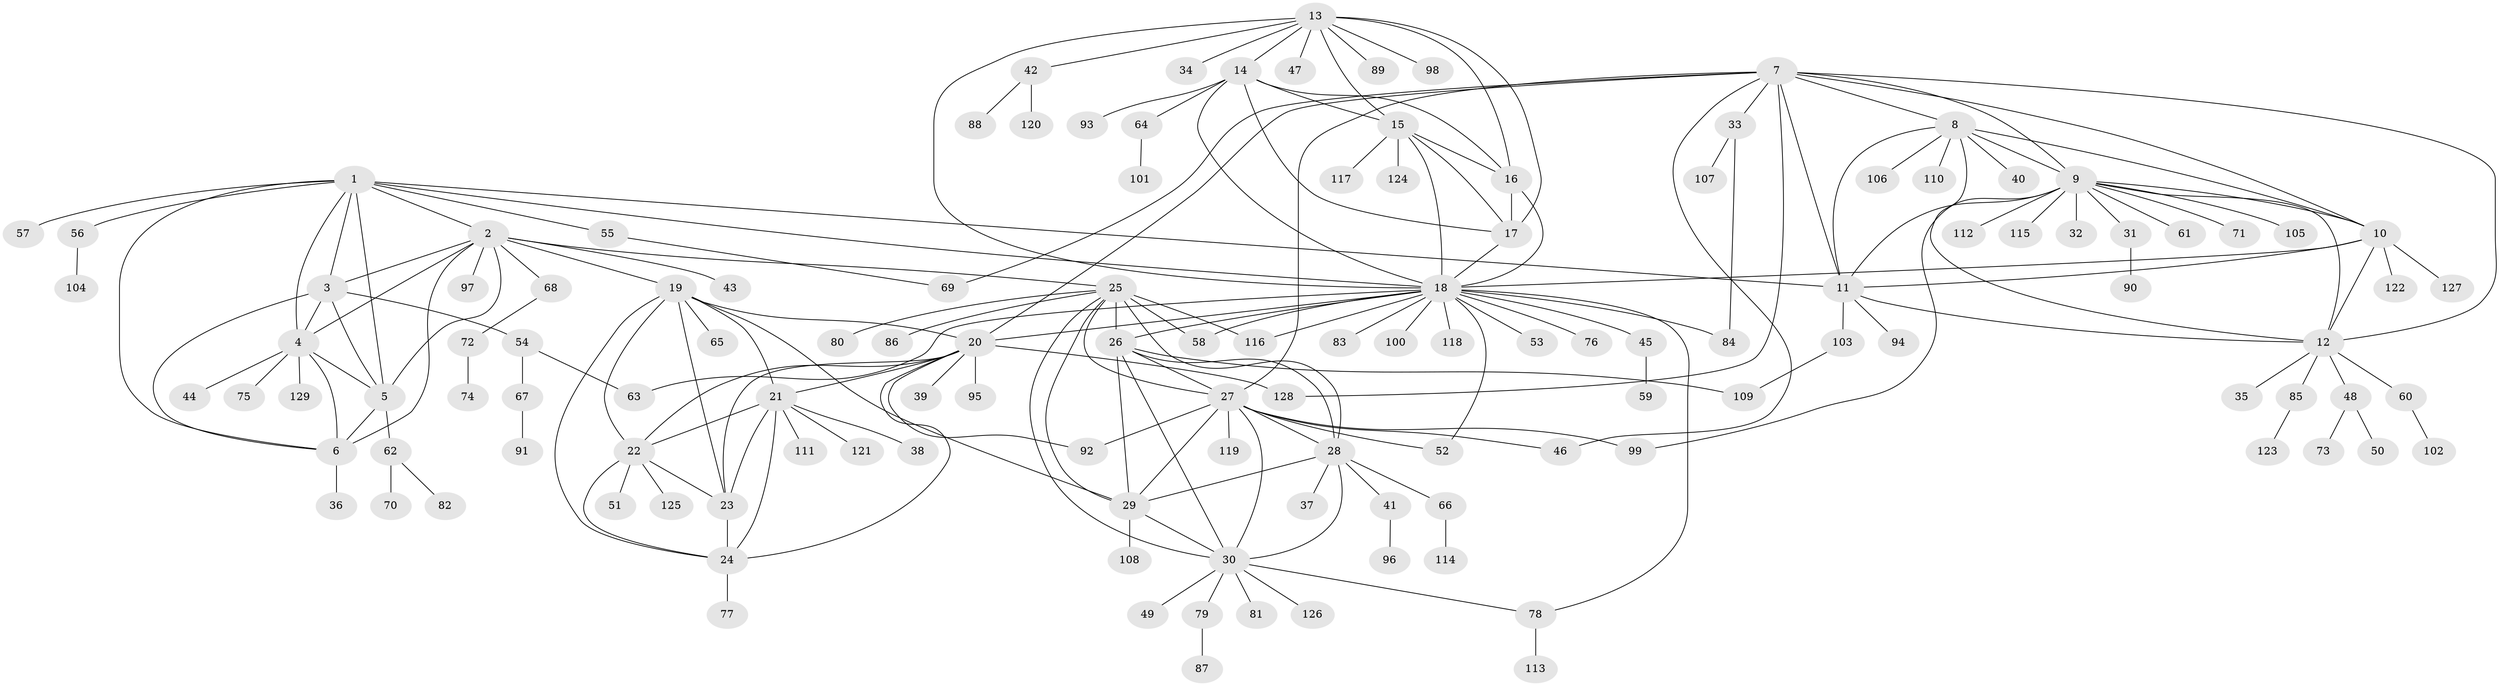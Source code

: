 // Generated by graph-tools (version 1.1) at 2025/37/03/09/25 02:37:20]
// undirected, 129 vertices, 196 edges
graph export_dot {
graph [start="1"]
  node [color=gray90,style=filled];
  1;
  2;
  3;
  4;
  5;
  6;
  7;
  8;
  9;
  10;
  11;
  12;
  13;
  14;
  15;
  16;
  17;
  18;
  19;
  20;
  21;
  22;
  23;
  24;
  25;
  26;
  27;
  28;
  29;
  30;
  31;
  32;
  33;
  34;
  35;
  36;
  37;
  38;
  39;
  40;
  41;
  42;
  43;
  44;
  45;
  46;
  47;
  48;
  49;
  50;
  51;
  52;
  53;
  54;
  55;
  56;
  57;
  58;
  59;
  60;
  61;
  62;
  63;
  64;
  65;
  66;
  67;
  68;
  69;
  70;
  71;
  72;
  73;
  74;
  75;
  76;
  77;
  78;
  79;
  80;
  81;
  82;
  83;
  84;
  85;
  86;
  87;
  88;
  89;
  90;
  91;
  92;
  93;
  94;
  95;
  96;
  97;
  98;
  99;
  100;
  101;
  102;
  103;
  104;
  105;
  106;
  107;
  108;
  109;
  110;
  111;
  112;
  113;
  114;
  115;
  116;
  117;
  118;
  119;
  120;
  121;
  122;
  123;
  124;
  125;
  126;
  127;
  128;
  129;
  1 -- 2;
  1 -- 3;
  1 -- 4;
  1 -- 5;
  1 -- 6;
  1 -- 11;
  1 -- 18;
  1 -- 55;
  1 -- 56;
  1 -- 57;
  2 -- 3;
  2 -- 4;
  2 -- 5;
  2 -- 6;
  2 -- 19;
  2 -- 25;
  2 -- 43;
  2 -- 68;
  2 -- 97;
  3 -- 4;
  3 -- 5;
  3 -- 6;
  3 -- 54;
  4 -- 5;
  4 -- 6;
  4 -- 44;
  4 -- 75;
  4 -- 129;
  5 -- 6;
  5 -- 62;
  6 -- 36;
  7 -- 8;
  7 -- 9;
  7 -- 10;
  7 -- 11;
  7 -- 12;
  7 -- 20;
  7 -- 27;
  7 -- 33;
  7 -- 46;
  7 -- 69;
  7 -- 128;
  8 -- 9;
  8 -- 10;
  8 -- 11;
  8 -- 12;
  8 -- 40;
  8 -- 106;
  8 -- 110;
  9 -- 10;
  9 -- 11;
  9 -- 12;
  9 -- 31;
  9 -- 32;
  9 -- 61;
  9 -- 71;
  9 -- 99;
  9 -- 105;
  9 -- 112;
  9 -- 115;
  10 -- 11;
  10 -- 12;
  10 -- 18;
  10 -- 122;
  10 -- 127;
  11 -- 12;
  11 -- 94;
  11 -- 103;
  12 -- 35;
  12 -- 48;
  12 -- 60;
  12 -- 85;
  13 -- 14;
  13 -- 15;
  13 -- 16;
  13 -- 17;
  13 -- 18;
  13 -- 34;
  13 -- 42;
  13 -- 47;
  13 -- 89;
  13 -- 98;
  14 -- 15;
  14 -- 16;
  14 -- 17;
  14 -- 18;
  14 -- 64;
  14 -- 93;
  15 -- 16;
  15 -- 17;
  15 -- 18;
  15 -- 117;
  15 -- 124;
  16 -- 17;
  16 -- 18;
  17 -- 18;
  18 -- 20;
  18 -- 26;
  18 -- 45;
  18 -- 52;
  18 -- 53;
  18 -- 58;
  18 -- 63;
  18 -- 76;
  18 -- 78;
  18 -- 83;
  18 -- 84;
  18 -- 100;
  18 -- 116;
  18 -- 118;
  19 -- 20;
  19 -- 21;
  19 -- 22;
  19 -- 23;
  19 -- 24;
  19 -- 29;
  19 -- 65;
  20 -- 21;
  20 -- 22;
  20 -- 23;
  20 -- 24;
  20 -- 39;
  20 -- 92;
  20 -- 95;
  20 -- 128;
  21 -- 22;
  21 -- 23;
  21 -- 24;
  21 -- 38;
  21 -- 111;
  21 -- 121;
  22 -- 23;
  22 -- 24;
  22 -- 51;
  22 -- 125;
  23 -- 24;
  24 -- 77;
  25 -- 26;
  25 -- 27;
  25 -- 28;
  25 -- 29;
  25 -- 30;
  25 -- 58;
  25 -- 80;
  25 -- 86;
  25 -- 116;
  26 -- 27;
  26 -- 28;
  26 -- 29;
  26 -- 30;
  26 -- 109;
  27 -- 28;
  27 -- 29;
  27 -- 30;
  27 -- 46;
  27 -- 52;
  27 -- 92;
  27 -- 99;
  27 -- 119;
  28 -- 29;
  28 -- 30;
  28 -- 37;
  28 -- 41;
  28 -- 66;
  29 -- 30;
  29 -- 108;
  30 -- 49;
  30 -- 78;
  30 -- 79;
  30 -- 81;
  30 -- 126;
  31 -- 90;
  33 -- 84;
  33 -- 107;
  41 -- 96;
  42 -- 88;
  42 -- 120;
  45 -- 59;
  48 -- 50;
  48 -- 73;
  54 -- 63;
  54 -- 67;
  55 -- 69;
  56 -- 104;
  60 -- 102;
  62 -- 70;
  62 -- 82;
  64 -- 101;
  66 -- 114;
  67 -- 91;
  68 -- 72;
  72 -- 74;
  78 -- 113;
  79 -- 87;
  85 -- 123;
  103 -- 109;
}
